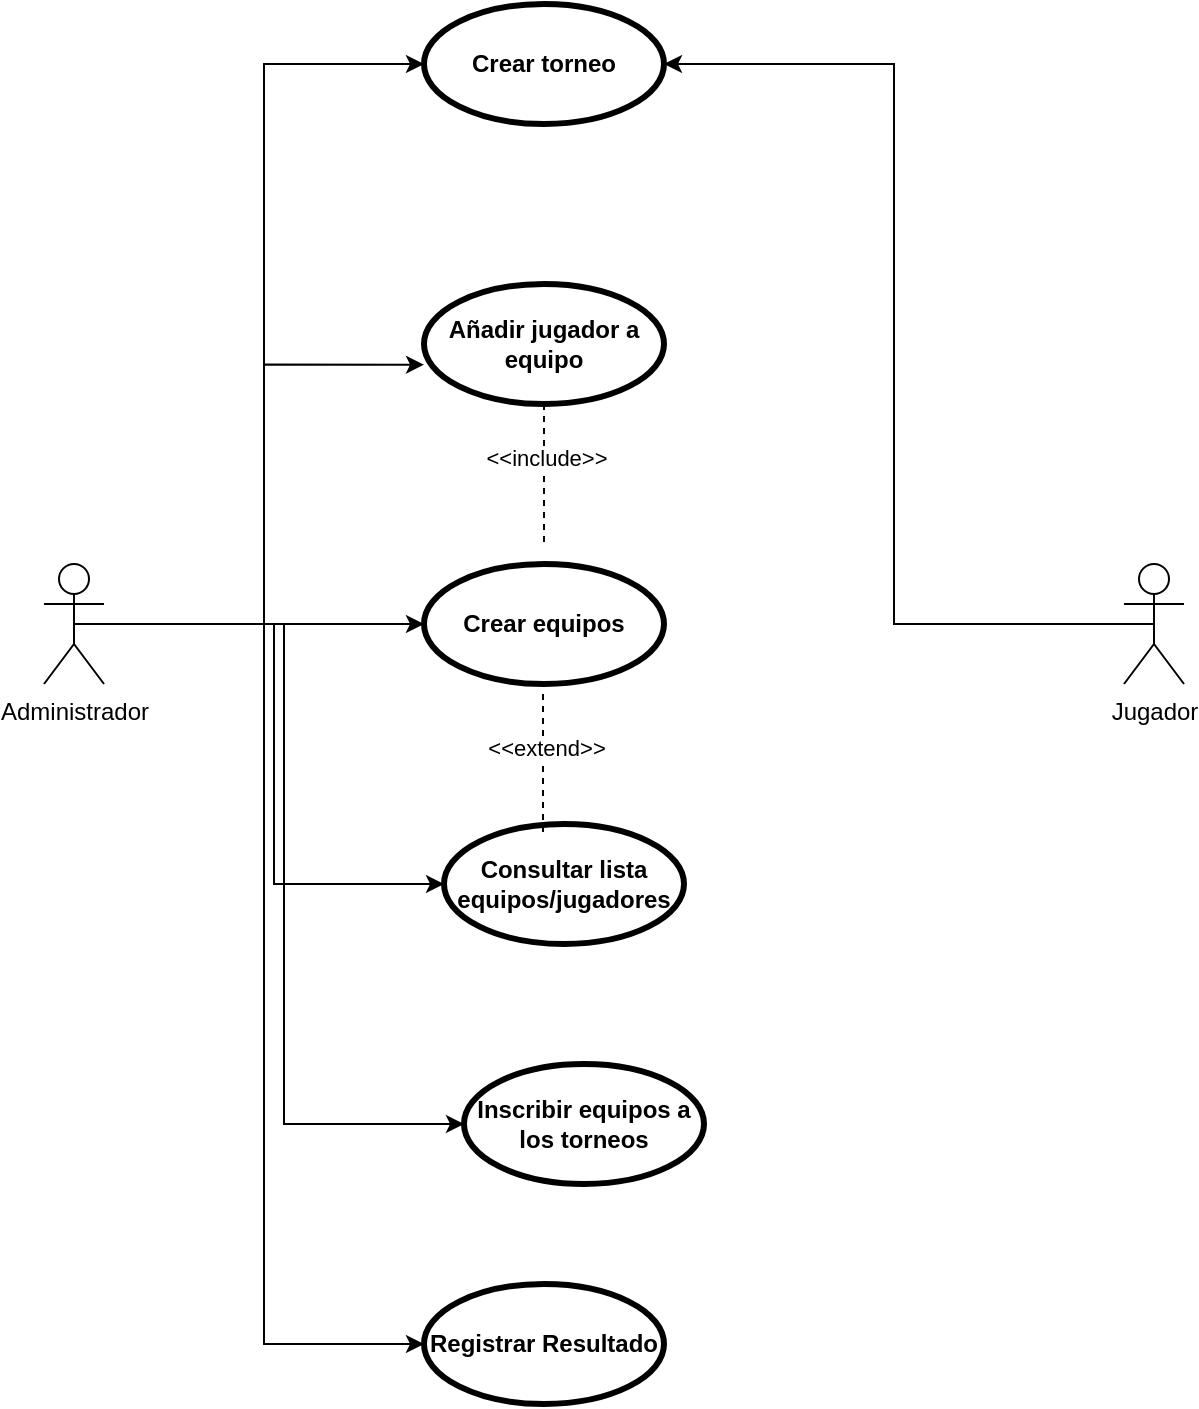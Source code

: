 <mxfile version="26.2.3">
  <diagram name="Page-1" id="erLbLtk_Gl2lsXBGeY98">
    <mxGraphModel dx="786" dy="1136" grid="1" gridSize="10" guides="1" tooltips="1" connect="1" arrows="1" fold="1" page="1" pageScale="1" pageWidth="850" pageHeight="1100" math="0" shadow="0">
      <root>
        <object label="" id="0">
          <mxCell />
        </object>
        <mxCell id="1" parent="0" />
        <mxCell id="SPswUUhGZlUgHw1STl6Y-11" style="edgeStyle=orthogonalEdgeStyle;rounded=0;orthogonalLoop=1;jettySize=auto;html=1;exitX=0.5;exitY=0.5;exitDx=0;exitDy=0;exitPerimeter=0;entryX=0;entryY=0.5;entryDx=0;entryDy=0;" edge="1" parent="1" source="SPswUUhGZlUgHw1STl6Y-1" target="SPswUUhGZlUgHw1STl6Y-3">
          <mxGeometry relative="1" as="geometry" />
        </mxCell>
        <mxCell id="SPswUUhGZlUgHw1STl6Y-13" style="edgeStyle=orthogonalEdgeStyle;rounded=0;orthogonalLoop=1;jettySize=auto;html=1;exitX=0.5;exitY=0.5;exitDx=0;exitDy=0;exitPerimeter=0;entryX=0;entryY=0.5;entryDx=0;entryDy=0;" edge="1" parent="1" source="SPswUUhGZlUgHw1STl6Y-1" target="SPswUUhGZlUgHw1STl6Y-5">
          <mxGeometry relative="1" as="geometry" />
        </mxCell>
        <mxCell id="SPswUUhGZlUgHw1STl6Y-14" style="edgeStyle=orthogonalEdgeStyle;rounded=0;orthogonalLoop=1;jettySize=auto;html=1;exitX=0.5;exitY=0.5;exitDx=0;exitDy=0;exitPerimeter=0;entryX=0;entryY=0.5;entryDx=0;entryDy=0;" edge="1" parent="1" source="SPswUUhGZlUgHw1STl6Y-1" target="SPswUUhGZlUgHw1STl6Y-6">
          <mxGeometry relative="1" as="geometry" />
        </mxCell>
        <mxCell id="SPswUUhGZlUgHw1STl6Y-15" style="edgeStyle=orthogonalEdgeStyle;rounded=0;orthogonalLoop=1;jettySize=auto;html=1;exitX=0.5;exitY=0.5;exitDx=0;exitDy=0;exitPerimeter=0;entryX=0;entryY=0.5;entryDx=0;entryDy=0;" edge="1" parent="1" source="SPswUUhGZlUgHw1STl6Y-1" target="SPswUUhGZlUgHw1STl6Y-7">
          <mxGeometry relative="1" as="geometry" />
        </mxCell>
        <mxCell id="SPswUUhGZlUgHw1STl6Y-25" style="edgeStyle=orthogonalEdgeStyle;rounded=0;orthogonalLoop=1;jettySize=auto;html=1;exitX=0.5;exitY=0.5;exitDx=0;exitDy=0;exitPerimeter=0;entryX=0;entryY=0.5;entryDx=0;entryDy=0;" edge="1" parent="1" source="SPswUUhGZlUgHw1STl6Y-1" target="SPswUUhGZlUgHw1STl6Y-24">
          <mxGeometry relative="1" as="geometry" />
        </mxCell>
        <mxCell id="SPswUUhGZlUgHw1STl6Y-1" value="Administrador" style="shape=umlActor;verticalLabelPosition=bottom;verticalAlign=top;html=1;outlineConnect=0;" vertex="1" parent="1">
          <mxGeometry x="80" y="450" width="30" height="60" as="geometry" />
        </mxCell>
        <mxCell id="SPswUUhGZlUgHw1STl6Y-18" style="edgeStyle=orthogonalEdgeStyle;rounded=0;orthogonalLoop=1;jettySize=auto;html=1;exitX=0.5;exitY=0.5;exitDx=0;exitDy=0;exitPerimeter=0;entryX=1;entryY=0.5;entryDx=0;entryDy=0;" edge="1" parent="1" source="SPswUUhGZlUgHw1STl6Y-2" target="SPswUUhGZlUgHw1STl6Y-5">
          <mxGeometry relative="1" as="geometry" />
        </mxCell>
        <mxCell id="SPswUUhGZlUgHw1STl6Y-2" value="Jugador" style="shape=umlActor;verticalLabelPosition=bottom;verticalAlign=top;html=1;outlineConnect=0;" vertex="1" parent="1">
          <mxGeometry x="620" y="450" width="30" height="60" as="geometry" />
        </mxCell>
        <mxCell id="SPswUUhGZlUgHw1STl6Y-3" value="Crear equipos" style="shape=ellipse;html=1;strokeWidth=3;fontStyle=1;whiteSpace=wrap;align=center;perimeter=ellipsePerimeter;" vertex="1" parent="1">
          <mxGeometry x="270" y="450" width="120" height="60" as="geometry" />
        </mxCell>
        <mxCell id="SPswUUhGZlUgHw1STl6Y-4" value="Añadir jugador a equipo" style="shape=ellipse;html=1;strokeWidth=3;fontStyle=1;whiteSpace=wrap;align=center;perimeter=ellipsePerimeter;" vertex="1" parent="1">
          <mxGeometry x="270" y="310" width="120" height="60" as="geometry" />
        </mxCell>
        <mxCell id="SPswUUhGZlUgHw1STl6Y-5" value="Crear torneo" style="shape=ellipse;html=1;strokeWidth=3;fontStyle=1;whiteSpace=wrap;align=center;perimeter=ellipsePerimeter;" vertex="1" parent="1">
          <mxGeometry x="270" y="170" width="120" height="60" as="geometry" />
        </mxCell>
        <mxCell id="SPswUUhGZlUgHw1STl6Y-6" value="Consultar lista equipos/jugadores" style="shape=ellipse;html=1;strokeWidth=3;fontStyle=1;whiteSpace=wrap;align=center;perimeter=ellipsePerimeter;" vertex="1" parent="1">
          <mxGeometry x="280" y="580" width="120" height="60" as="geometry" />
        </mxCell>
        <mxCell id="SPswUUhGZlUgHw1STl6Y-7" value="Inscribir equipos a los torneos" style="shape=ellipse;html=1;strokeWidth=3;fontStyle=1;whiteSpace=wrap;align=center;perimeter=ellipsePerimeter;" vertex="1" parent="1">
          <mxGeometry x="290" y="700" width="120" height="60" as="geometry" />
        </mxCell>
        <mxCell id="SPswUUhGZlUgHw1STl6Y-12" style="edgeStyle=orthogonalEdgeStyle;rounded=0;orthogonalLoop=1;jettySize=auto;html=1;exitX=0.5;exitY=0.5;exitDx=0;exitDy=0;exitPerimeter=0;entryX=0;entryY=0.672;entryDx=0;entryDy=0;entryPerimeter=0;" edge="1" parent="1" source="SPswUUhGZlUgHw1STl6Y-1" target="SPswUUhGZlUgHw1STl6Y-4">
          <mxGeometry relative="1" as="geometry" />
        </mxCell>
        <mxCell id="SPswUUhGZlUgHw1STl6Y-20" value="" style="endArrow=none;dashed=1;html=1;rounded=0;exitX=0.5;exitY=1;exitDx=0;exitDy=0;" edge="1" parent="1" source="SPswUUhGZlUgHw1STl6Y-4">
          <mxGeometry width="50" height="50" relative="1" as="geometry">
            <mxPoint x="310" y="490" as="sourcePoint" />
            <mxPoint x="330" y="440" as="targetPoint" />
          </mxGeometry>
        </mxCell>
        <mxCell id="SPswUUhGZlUgHw1STl6Y-21" value="&amp;lt;&amp;lt;include&amp;gt;&amp;gt;" style="edgeLabel;html=1;align=center;verticalAlign=middle;resizable=0;points=[];" vertex="1" connectable="0" parent="SPswUUhGZlUgHw1STl6Y-20">
          <mxGeometry x="-0.248" y="1" relative="1" as="geometry">
            <mxPoint as="offset" />
          </mxGeometry>
        </mxCell>
        <mxCell id="SPswUUhGZlUgHw1STl6Y-22" value="" style="endArrow=none;dashed=1;html=1;rounded=0;exitX=0.5;exitY=1;exitDx=0;exitDy=0;" edge="1" parent="1">
          <mxGeometry width="50" height="50" relative="1" as="geometry">
            <mxPoint x="329.5" y="515" as="sourcePoint" />
            <mxPoint x="329.5" y="585" as="targetPoint" />
          </mxGeometry>
        </mxCell>
        <mxCell id="SPswUUhGZlUgHw1STl6Y-23" value="&amp;lt;&amp;lt;extend&amp;gt;&amp;gt;" style="edgeLabel;html=1;align=center;verticalAlign=middle;resizable=0;points=[];" vertex="1" connectable="0" parent="SPswUUhGZlUgHw1STl6Y-22">
          <mxGeometry x="-0.248" y="1" relative="1" as="geometry">
            <mxPoint as="offset" />
          </mxGeometry>
        </mxCell>
        <mxCell id="SPswUUhGZlUgHw1STl6Y-24" value="Registrar Resultado" style="shape=ellipse;html=1;strokeWidth=3;fontStyle=1;whiteSpace=wrap;align=center;perimeter=ellipsePerimeter;" vertex="1" parent="1">
          <mxGeometry x="270" y="810" width="120" height="60" as="geometry" />
        </mxCell>
      </root>
    </mxGraphModel>
  </diagram>
</mxfile>
